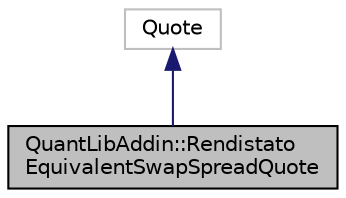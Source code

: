 digraph "QuantLibAddin::RendistatoEquivalentSwapSpreadQuote"
{
  edge [fontname="Helvetica",fontsize="10",labelfontname="Helvetica",labelfontsize="10"];
  node [fontname="Helvetica",fontsize="10",shape=record];
  Node0 [label="QuantLibAddin::Rendistato\lEquivalentSwapSpreadQuote",height=0.2,width=0.4,color="black", fillcolor="grey75", style="filled", fontcolor="black"];
  Node1 -> Node0 [dir="back",color="midnightblue",fontsize="10",style="solid",fontname="Helvetica"];
  Node1 [label="Quote",height=0.2,width=0.4,color="grey75", fillcolor="white", style="filled"];
}
